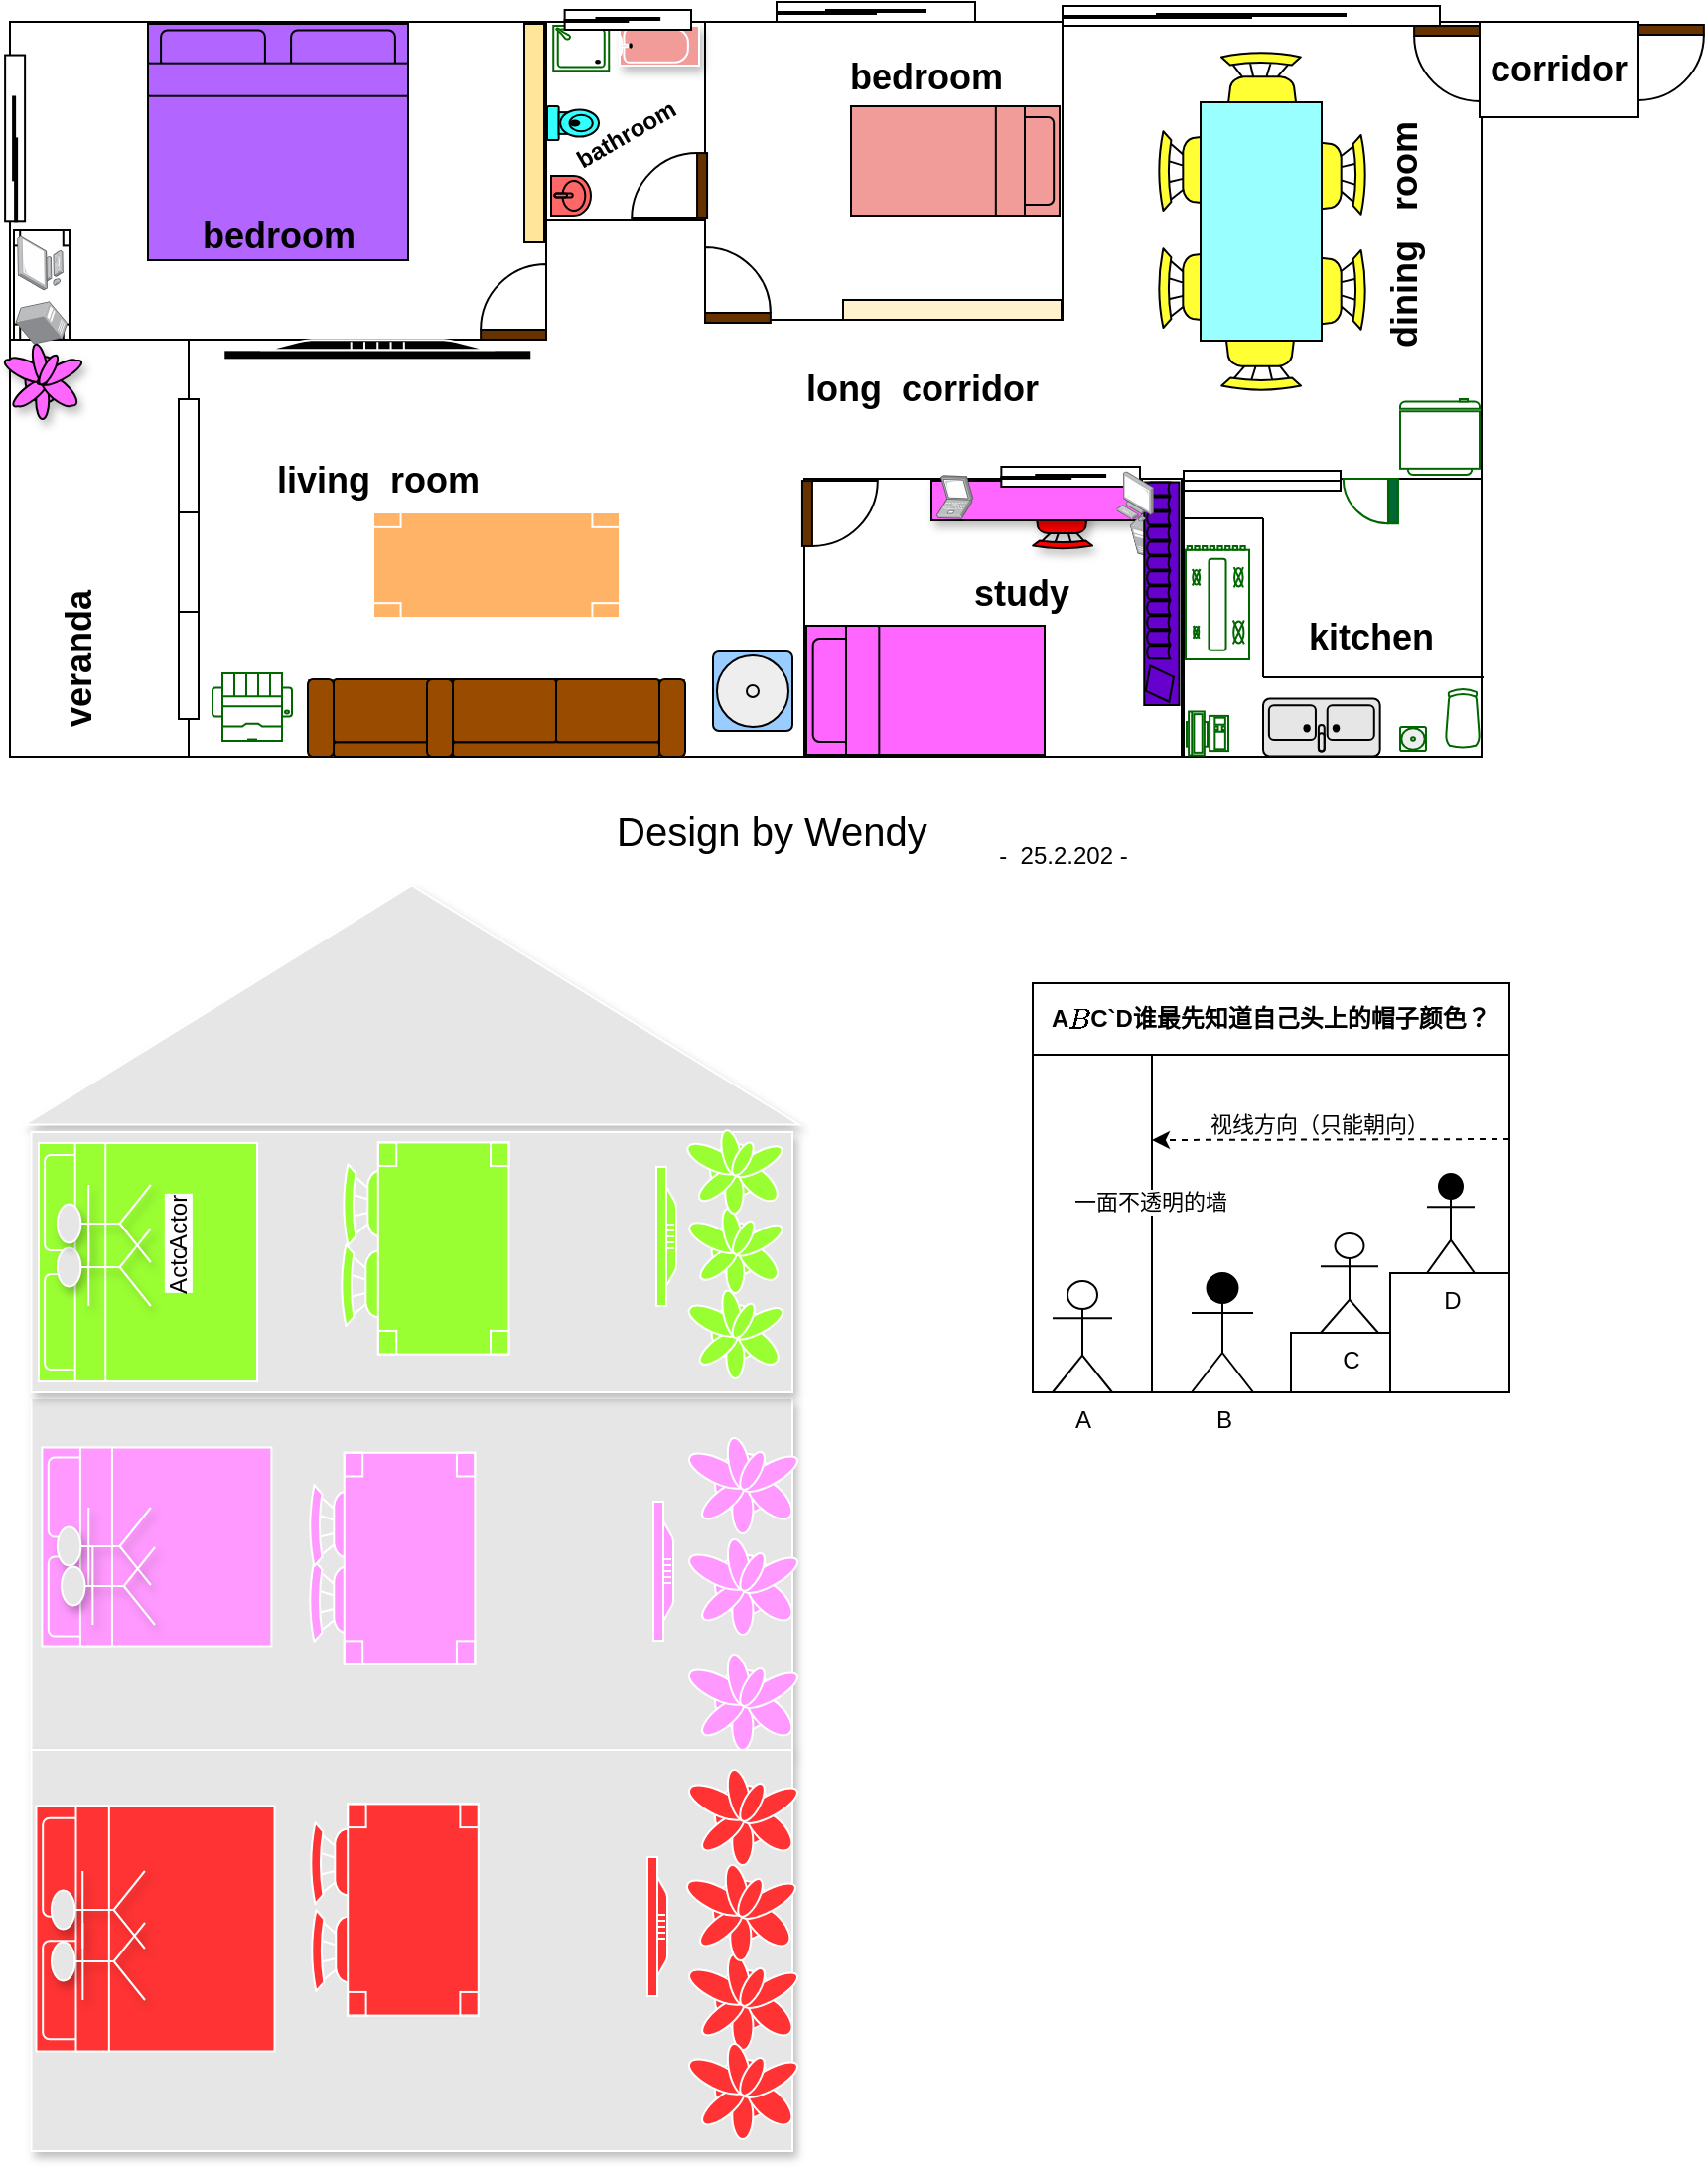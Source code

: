 <mxfile version="16.6.4" type="github">
  <diagram id="24tdBSW1BoV3ZYzvm1cO" name="Page-1">
    <mxGraphModel dx="1422" dy="772" grid="1" gridSize="10" guides="1" tooltips="1" connect="1" arrows="1" fold="1" page="1" pageScale="1" pageWidth="827" pageHeight="1169" math="0" shadow="0">
      <root>
        <mxCell id="0" />
        <mxCell id="1" parent="0" />
        <mxCell id="zgoeCQH34Uc6cHmjap-R-1" value="" style="rounded=0;whiteSpace=wrap;html=1;" vertex="1" parent="1">
          <mxGeometry x="41" y="60" width="740" height="370" as="geometry" />
        </mxCell>
        <mxCell id="zgoeCQH34Uc6cHmjap-R-2" value="" style="rounded=0;whiteSpace=wrap;html=1;" vertex="1" parent="1">
          <mxGeometry x="40" y="60" width="90" height="370" as="geometry" />
        </mxCell>
        <mxCell id="zgoeCQH34Uc6cHmjap-R-3" value="" style="rounded=0;whiteSpace=wrap;html=1;" vertex="1" parent="1">
          <mxGeometry x="125" y="250" width="10" height="161" as="geometry" />
        </mxCell>
        <mxCell id="zgoeCQH34Uc6cHmjap-R-4" value="" style="rounded=0;whiteSpace=wrap;html=1;" vertex="1" parent="1">
          <mxGeometry x="125" y="307" width="10" height="50" as="geometry" />
        </mxCell>
        <mxCell id="zgoeCQH34Uc6cHmjap-R-5" value="" style="rounded=0;whiteSpace=wrap;html=1;" vertex="1" parent="1">
          <mxGeometry x="40" y="60" width="270" height="160" as="geometry" />
        </mxCell>
        <mxCell id="zgoeCQH34Uc6cHmjap-R-6" value="" style="rounded=0;whiteSpace=wrap;html=1;" vertex="1" parent="1">
          <mxGeometry x="390" y="60" width="180" height="150" as="geometry" />
        </mxCell>
        <mxCell id="zgoeCQH34Uc6cHmjap-R-7" value="" style="rounded=0;whiteSpace=wrap;html=1;" vertex="1" parent="1">
          <mxGeometry x="310" y="60" width="80" height="100" as="geometry" />
        </mxCell>
        <mxCell id="zgoeCQH34Uc6cHmjap-R-8" value="&lt;font style=&quot;font-size: 18px&quot;&gt;&lt;b&gt;corridor&lt;/b&gt;&lt;/font&gt;" style="rounded=0;whiteSpace=wrap;html=1;" vertex="1" parent="1">
          <mxGeometry x="780" y="60" width="80" height="48" as="geometry" />
        </mxCell>
        <mxCell id="zgoeCQH34Uc6cHmjap-R-9" value="" style="rounded=0;whiteSpace=wrap;html=1;" vertex="1" parent="1">
          <mxGeometry x="631" y="290" width="150" height="140" as="geometry" />
        </mxCell>
        <mxCell id="zgoeCQH34Uc6cHmjap-R-10" value="" style="rounded=0;whiteSpace=wrap;html=1;" vertex="1" parent="1">
          <mxGeometry x="440" y="290" width="190" height="140" as="geometry" />
        </mxCell>
        <mxCell id="zgoeCQH34Uc6cHmjap-R-11" value="" style="verticalLabelPosition=bottom;html=1;verticalAlign=top;align=center;shape=mxgraph.floorplan.chair;shadow=0;fillColor=#FFFF33;" vertex="1" parent="1">
          <mxGeometry x="650" y="75" width="40" height="52" as="geometry" />
        </mxCell>
        <mxCell id="zgoeCQH34Uc6cHmjap-R-12" value="" style="verticalLabelPosition=bottom;html=1;verticalAlign=top;align=center;shape=mxgraph.floorplan.chair;shadow=0;direction=west;rotation=90;fillColor=#FFFF33;" vertex="1" parent="1">
          <mxGeometry x="624" y="168" width="40" height="52" as="geometry" />
        </mxCell>
        <mxCell id="zgoeCQH34Uc6cHmjap-R-13" value="" style="verticalLabelPosition=bottom;html=1;verticalAlign=top;align=center;shape=mxgraph.floorplan.chair;shadow=0;direction=north;fillColor=#FFFF33;" vertex="1" parent="1">
          <mxGeometry x="618" y="115" width="52" height="40" as="geometry" />
        </mxCell>
        <mxCell id="zgoeCQH34Uc6cHmjap-R-14" value="" style="verticalLabelPosition=bottom;html=1;verticalAlign=top;align=center;shape=mxgraph.floorplan.chair;shadow=0;direction=south;fillColor=#FFFF33;" vertex="1" parent="1">
          <mxGeometry x="671" y="175" width="52" height="40" as="geometry" />
        </mxCell>
        <mxCell id="zgoeCQH34Uc6cHmjap-R-15" value="" style="verticalLabelPosition=bottom;html=1;verticalAlign=top;align=center;shape=mxgraph.floorplan.chair;shadow=0;rotation=90;fillColor=#FFFF33;" vertex="1" parent="1">
          <mxGeometry x="677" y="111" width="40" height="52" as="geometry" />
        </mxCell>
        <mxCell id="zgoeCQH34Uc6cHmjap-R-16" value="" style="verticalLabelPosition=bottom;html=1;verticalAlign=top;align=center;shape=mxgraph.floorplan.chair;shadow=0;direction=west;fillColor=#FFFF33;" vertex="1" parent="1">
          <mxGeometry x="650" y="194" width="40" height="52" as="geometry" />
        </mxCell>
        <mxCell id="zgoeCQH34Uc6cHmjap-R-17" value="" style="shape=rect;shadow=0;rotation=90;fillColor=#99FFFF;" vertex="1" parent="1">
          <mxGeometry x="610" y="130" width="120" height="61" as="geometry" />
        </mxCell>
        <mxCell id="zgoeCQH34Uc6cHmjap-R-18" value="" style="verticalLabelPosition=bottom;html=1;verticalAlign=top;align=center;shape=mxgraph.floorplan.doorLeft;aspect=fixed;rotation=-180;fillColor=#663300;" vertex="1" parent="1">
          <mxGeometry x="277.06" y="185" width="32.94" height="35" as="geometry" />
        </mxCell>
        <mxCell id="zgoeCQH34Uc6cHmjap-R-19" value="" style="verticalLabelPosition=bottom;html=1;verticalAlign=top;align=center;shape=mxgraph.floorplan.doorLeft;aspect=fixed;rotation=-180;flipH=1;fillColor=#663300;" vertex="1" parent="1">
          <mxGeometry x="390" y="176.5" width="32.94" height="35" as="geometry" />
        </mxCell>
        <mxCell id="zgoeCQH34Uc6cHmjap-R-20" value="" style="verticalLabelPosition=bottom;html=1;verticalAlign=top;align=center;shape=mxgraph.floorplan.doorLeft;aspect=fixed;rotation=-90;flipH=0;flipV=1;fillColor=#663300;" vertex="1" parent="1">
          <mxGeometry x="357.06" y="125" width="32.94" height="35" as="geometry" />
        </mxCell>
        <mxCell id="zgoeCQH34Uc6cHmjap-R-21" value="" style="verticalLabelPosition=bottom;html=1;verticalAlign=top;align=center;shape=mxgraph.floorplan.sink_1;rotation=-90;fillColor=#FF6666;" vertex="1" parent="1">
          <mxGeometry x="312.5" y="137.5" width="20" height="20" as="geometry" />
        </mxCell>
        <mxCell id="zgoeCQH34Uc6cHmjap-R-22" value="" style="verticalLabelPosition=bottom;html=1;verticalAlign=top;align=center;shape=mxgraph.floorplan.toilet;rotation=-90;fillColor=#33FFFF;" vertex="1" parent="1">
          <mxGeometry x="315" y="98" width="17" height="26" as="geometry" />
        </mxCell>
        <mxCell id="zgoeCQH34Uc6cHmjap-R-23" value="" style="verticalLabelPosition=bottom;html=1;verticalAlign=top;align=center;shape=mxgraph.floorplan.doorLeft;aspect=fixed;rotation=90;flipH=0;flipV=1;fillColor=#663300;" vertex="1" parent="1">
          <mxGeometry x="440" y="290" width="32.94" height="35" as="geometry" />
        </mxCell>
        <mxCell id="zgoeCQH34Uc6cHmjap-R-24" value="" style="verticalLabelPosition=bottom;html=1;verticalAlign=top;align=center;shape=mxgraph.floorplan.bed_single;rotation=-90;fillColor=#FF66FF;" vertex="1" parent="1">
          <mxGeometry x="468.5" y="336.5" width="65" height="120" as="geometry" />
        </mxCell>
        <mxCell id="zgoeCQH34Uc6cHmjap-R-25" value="" style="verticalLabelPosition=bottom;html=1;verticalAlign=top;align=center;shape=mxgraph.floorplan.doorLeft;aspect=fixed;rotation=0;flipH=1;fillColor=#663300;" vertex="1" parent="1">
          <mxGeometry x="747.06" y="62" width="32.94" height="35" as="geometry" />
        </mxCell>
        <mxCell id="zgoeCQH34Uc6cHmjap-R-26" value="" style="verticalLabelPosition=bottom;html=1;verticalAlign=top;align=center;shape=mxgraph.floorplan.doorLeft;aspect=fixed;rotation=0;flipH=0;flipV=0;fillColor=#663300;" vertex="1" parent="1">
          <mxGeometry x="860" y="61.5" width="32.94" height="35" as="geometry" />
        </mxCell>
        <mxCell id="zgoeCQH34Uc6cHmjap-R-27" value="" style="group;fillColor=#994C00;" vertex="1" connectable="0" parent="1">
          <mxGeometry x="190" y="391" width="190" height="39" as="geometry" />
        </mxCell>
        <mxCell id="zgoeCQH34Uc6cHmjap-R-28" value="" style="verticalLabelPosition=bottom;html=1;verticalAlign=top;align=center;shape=mxgraph.floorplan.couch;rotation=-180;fillColor=#994C00;" vertex="1" parent="zgoeCQH34Uc6cHmjap-R-27">
          <mxGeometry width="130" height="39" as="geometry" />
        </mxCell>
        <mxCell id="zgoeCQH34Uc6cHmjap-R-29" value="" style="verticalLabelPosition=bottom;html=1;verticalAlign=top;align=center;shape=mxgraph.floorplan.couch;rotation=-180;fillColor=#994C00;" vertex="1" parent="zgoeCQH34Uc6cHmjap-R-27">
          <mxGeometry x="60" width="130" height="39" as="geometry" />
        </mxCell>
        <mxCell id="zgoeCQH34Uc6cHmjap-R-30" value="" style="verticalLabelPosition=bottom;html=1;verticalAlign=top;align=center;shape=mxgraph.floorplan.bed_double;fillColor=#B266FF;" vertex="1" parent="1">
          <mxGeometry x="109.5" y="61" width="131" height="119" as="geometry" />
        </mxCell>
        <mxCell id="zgoeCQH34Uc6cHmjap-R-31" value="" style="verticalLabelPosition=bottom;html=1;verticalAlign=top;align=center;shape=mxgraph.floorplan.wall;fillColor=#FFE599;direction=south;" vertex="1" parent="1">
          <mxGeometry x="275" y="61" width="58" height="110" as="geometry" />
        </mxCell>
        <mxCell id="zgoeCQH34Uc6cHmjap-R-32" value="" style="verticalLabelPosition=bottom;html=1;verticalAlign=top;align=center;shape=mxgraph.floorplan.water_cooler;fillColor=#99CCFF;" vertex="1" parent="1">
          <mxGeometry x="394" y="377" width="40" height="40" as="geometry" />
        </mxCell>
        <mxCell id="zgoeCQH34Uc6cHmjap-R-33" value="" style="verticalLabelPosition=bottom;html=1;verticalAlign=top;align=center;shape=mxgraph.floorplan.sink_double;rotation=-180;fillColor=#E6E6E6;" vertex="1" parent="1">
          <mxGeometry x="671" y="400.75" width="58.83" height="29" as="geometry" />
        </mxCell>
        <mxCell id="zgoeCQH34Uc6cHmjap-R-34" value="" style="verticalLabelPosition=bottom;html=1;verticalAlign=top;align=center;shape=mxgraph.floorplan.chair;shadow=1;direction=west;rotation=0;fillColor=#FF0000;" vertex="1" parent="1">
          <mxGeometry x="555" y="292.5" width="30" height="33" as="geometry" />
        </mxCell>
        <mxCell id="zgoeCQH34Uc6cHmjap-R-35" value="" style="rounded=0;whiteSpace=wrap;html=1;shadow=1;fillColor=#FF66FF;" vertex="1" parent="1">
          <mxGeometry x="504" y="291" width="106" height="20" as="geometry" />
        </mxCell>
        <mxCell id="zgoeCQH34Uc6cHmjap-R-36" value="" style="verticalLabelPosition=bottom;html=1;verticalAlign=top;align=center;shape=mxgraph.floorplan.bed_single;rotation=90;fillColor=#F19C99;" vertex="1" parent="1">
          <mxGeometry x="488.5" y="77.5" width="55" height="105" as="geometry" />
        </mxCell>
        <mxCell id="zgoeCQH34Uc6cHmjap-R-37" value="&lt;font style=&quot;font-size: 18px&quot;&gt;bedroom&lt;/font&gt;" style="text;html=1;align=center;verticalAlign=middle;resizable=0;points=[];autosize=1;fontStyle=1" vertex="1" parent="1">
          <mxGeometry x="125" y="157.5" width="100" height="20" as="geometry" />
        </mxCell>
        <mxCell id="zgoeCQH34Uc6cHmjap-R-38" value="&lt;font style=&quot;font-size: 12px&quot;&gt;bathroom&lt;/font&gt;" style="text;html=1;align=center;verticalAlign=middle;resizable=0;points=[];autosize=1;fontStyle=1;rotation=-30;" vertex="1" parent="1">
          <mxGeometry x="315" y="107" width="70" height="20" as="geometry" />
        </mxCell>
        <mxCell id="zgoeCQH34Uc6cHmjap-R-39" value="&lt;font style=&quot;font-size: 18px&quot;&gt;dining&amp;nbsp; &amp;nbsp;room&lt;/font&gt;" style="text;html=1;align=center;verticalAlign=middle;resizable=0;points=[];autosize=1;fontStyle=1;rotation=-90;" vertex="1" parent="1">
          <mxGeometry x="677.0" y="157.5" width="130" height="20" as="geometry" />
        </mxCell>
        <mxCell id="zgoeCQH34Uc6cHmjap-R-40" value="&lt;font style=&quot;font-size: 18px&quot;&gt;living&amp;nbsp; room&lt;/font&gt;" style="text;html=1;align=center;verticalAlign=middle;resizable=0;points=[];autosize=1;fontStyle=1" vertex="1" parent="1">
          <mxGeometry x="165.44" y="281" width="120" height="20" as="geometry" />
        </mxCell>
        <mxCell id="zgoeCQH34Uc6cHmjap-R-41" value="&lt;font style=&quot;font-size: 18px&quot;&gt;study&lt;/font&gt;" style="text;html=1;align=center;verticalAlign=middle;resizable=0;points=[];autosize=1;fontStyle=1" vertex="1" parent="1">
          <mxGeometry x="519" y="337.5" width="60" height="20" as="geometry" />
        </mxCell>
        <mxCell id="zgoeCQH34Uc6cHmjap-R-42" value="&lt;font style=&quot;font-size: 18px&quot;&gt;kitchen&lt;/font&gt;" style="text;html=1;align=center;verticalAlign=middle;resizable=0;points=[];autosize=1;fontStyle=1" vertex="1" parent="1">
          <mxGeometry x="685.0" y="360" width="80" height="20" as="geometry" />
        </mxCell>
        <mxCell id="zgoeCQH34Uc6cHmjap-R-43" value="&lt;font style=&quot;font-size: 18px&quot;&gt;bedroom&lt;/font&gt;" style="text;html=1;align=center;verticalAlign=middle;resizable=0;points=[];autosize=1;fontStyle=1" vertex="1" parent="1">
          <mxGeometry x="451" y="78" width="100" height="20" as="geometry" />
        </mxCell>
        <mxCell id="zgoeCQH34Uc6cHmjap-R-44" value="&lt;font style=&quot;font-size: 18px&quot;&gt;veranda&lt;/font&gt;" style="text;html=1;align=center;verticalAlign=middle;resizable=0;points=[];autosize=1;fontStyle=1;flipV=1;flipH=1;rotation=-90;" vertex="1" parent="1">
          <mxGeometry x="30" y="371" width="90" height="20" as="geometry" />
        </mxCell>
        <mxCell id="zgoeCQH34Uc6cHmjap-R-45" value="&lt;b&gt;&lt;font style=&quot;font-size: 18px&quot;&gt;long&amp;nbsp; corridor&lt;/font&gt;&lt;/b&gt;" style="text;html=1;align=center;verticalAlign=middle;resizable=0;points=[];autosize=1;" vertex="1" parent="1">
          <mxGeometry x="434" y="235" width="130" height="20" as="geometry" />
        </mxCell>
        <mxCell id="zgoeCQH34Uc6cHmjap-R-46" value="" style="verticalLabelPosition=bottom;html=1;verticalAlign=top;align=center;shape=mxgraph.floorplan.plant;shadow=1;fillColor=#FF66FF;" vertex="1" parent="1">
          <mxGeometry x="41" y="220" width="29" height="40" as="geometry" />
        </mxCell>
        <mxCell id="zgoeCQH34Uc6cHmjap-R-47" value="" style="verticalLabelPosition=bottom;html=1;verticalAlign=top;align=center;shape=mxgraph.floorplan.bathtub;shadow=1;strokeColor=#FFFFFF;fillColor=#F19C99;" vertex="1" parent="1">
          <mxGeometry x="347" y="62" width="40" height="20" as="geometry" />
        </mxCell>
        <mxCell id="zgoeCQH34Uc6cHmjap-R-48" value="" style="verticalLabelPosition=bottom;html=1;verticalAlign=top;align=center;shape=mxgraph.floorplan.wall;fillColor=#FFF2CC;direction=south;rotation=90;" vertex="1" parent="1">
          <mxGeometry x="485.5" y="150" width="58" height="110" as="geometry" />
        </mxCell>
        <mxCell id="zgoeCQH34Uc6cHmjap-R-49" value="" style="triangle;whiteSpace=wrap;html=1;shadow=1;strokeColor=#FFFFFF;fillColor=#E6E6E6;rotation=-90;" vertex="1" parent="1">
          <mxGeometry x="182.13" y="360" width="120.5" height="390" as="geometry" />
        </mxCell>
        <mxCell id="zgoeCQH34Uc6cHmjap-R-50" value="" style="rounded=0;whiteSpace=wrap;html=1;shadow=1;strokeColor=#FFFFFF;fillColor=#E6E6E6;" vertex="1" parent="1">
          <mxGeometry x="50.75" y="753" width="383.25" height="177" as="geometry" />
        </mxCell>
        <mxCell id="zgoeCQH34Uc6cHmjap-R-51" value="" style="rounded=0;whiteSpace=wrap;html=1;shadow=1;strokeColor=#FFFFFF;fillColor=#E6E6E6;" vertex="1" parent="1">
          <mxGeometry x="50.75" y="930" width="383.25" height="202" as="geometry" />
        </mxCell>
        <mxCell id="zgoeCQH34Uc6cHmjap-R-52" value="" style="rounded=0;whiteSpace=wrap;html=1;shadow=1;strokeColor=#FFFFFF;fillColor=#E6E6E6;" vertex="1" parent="1">
          <mxGeometry x="50.75" y="619" width="383.25" height="131" as="geometry" />
        </mxCell>
        <mxCell id="zgoeCQH34Uc6cHmjap-R-53" value="" style="verticalLabelPosition=bottom;html=1;verticalAlign=top;align=center;shape=mxgraph.floorplan.bed_double;shadow=0;strokeColor=#FFFFFF;fillColor=#99FF33;rotation=-90;" vertex="1" parent="1">
          <mxGeometry x="49.5" y="629.5" width="120" height="110" as="geometry" />
        </mxCell>
        <mxCell id="zgoeCQH34Uc6cHmjap-R-54" value="Actor" style="shape=umlActor;verticalLabelPosition=bottom;labelBackgroundColor=#ffffff;verticalAlign=top;html=1;outlineConnect=0;shadow=1;strokeColor=#FFFFFF;fillColor=#E6E6E6;rotation=-90;" vertex="1" parent="1">
          <mxGeometry x="67.94" y="663.5" width="39" height="47" as="geometry" />
        </mxCell>
        <mxCell id="zgoeCQH34Uc6cHmjap-R-55" value="Actor" style="shape=umlActor;verticalLabelPosition=bottom;labelBackgroundColor=#ffffff;verticalAlign=top;html=1;outlineConnect=0;shadow=1;strokeColor=#FFFFFF;fillColor=#E6E6E6;rotation=-90;" vertex="1" parent="1">
          <mxGeometry x="67.94" y="641.5" width="39" height="47" as="geometry" />
        </mxCell>
        <mxCell id="zgoeCQH34Uc6cHmjap-R-56" value="" style="verticalLabelPosition=bottom;html=1;verticalAlign=top;align=center;shape=mxgraph.floorplan.flat_tv;shadow=0;strokeColor=#FFFFFF;fillColor=#99FF33;rotation=90;" vertex="1" parent="1">
          <mxGeometry x="335.5" y="666.5" width="70" height="10" as="geometry" />
        </mxCell>
        <mxCell id="zgoeCQH34Uc6cHmjap-R-57" value="" style="verticalLabelPosition=bottom;html=1;verticalAlign=top;align=center;shape=mxgraph.floorplan.plant;shadow=0;strokeColor=#FFFFFF;fillColor=#FF99FF;" vertex="1" parent="1">
          <mxGeometry x="384" y="770" width="47" height="51" as="geometry" />
        </mxCell>
        <mxCell id="zgoeCQH34Uc6cHmjap-R-58" value="" style="verticalLabelPosition=bottom;html=1;verticalAlign=top;align=center;shape=mxgraph.floorplan.plant;shadow=0;strokeColor=#FFFFFF;fillColor=#FF99FF;" vertex="1" parent="1">
          <mxGeometry x="384.06" y="821" width="47" height="51" as="geometry" />
        </mxCell>
        <mxCell id="zgoeCQH34Uc6cHmjap-R-59" value="" style="verticalLabelPosition=bottom;html=1;verticalAlign=top;align=center;shape=mxgraph.floorplan.plant;shadow=0;strokeColor=#FFFFFF;fillColor=#FF99FF;" vertex="1" parent="1">
          <mxGeometry x="384" y="879" width="47" height="51" as="geometry" />
        </mxCell>
        <mxCell id="zgoeCQH34Uc6cHmjap-R-60" value="" style="verticalLabelPosition=bottom;html=1;verticalAlign=top;align=center;shape=mxgraph.floorplan.bed_double;shadow=0;strokeColor=#FFFFFF;fillColor=#FF99FF;rotation=-90;" vertex="1" parent="1">
          <mxGeometry x="63.94" y="770" width="100" height="115.5" as="geometry" />
        </mxCell>
        <mxCell id="zgoeCQH34Uc6cHmjap-R-61" value="" style="verticalLabelPosition=bottom;html=1;verticalAlign=top;align=center;shape=mxgraph.floorplan.flat_tv;shadow=0;strokeColor=#FFFFFF;fillColor=#FF99FF;rotation=90;" vertex="1" parent="1">
          <mxGeometry x="334" y="835" width="70" height="10" as="geometry" />
        </mxCell>
        <mxCell id="zgoeCQH34Uc6cHmjap-R-62" value="&lt;span style=&quot;color: rgba(0 , 0 , 0 , 0) ; font-family: monospace ; font-size: 0px ; background-color: rgb(248 , 249 , 250)&quot;&gt;%3CmxGraphModel%3E%3Croot%3E%3CmxCell%20id%3D%220%22%2F%3E%3CmxCell%20id%3D%221%22%20parent%3D%220%22%2F%3E%3CmxCell%20id%3D%222%22%20value%3D%22Actor%22%20style%3D%22shape%3DumlActor%3BverticalLabelPosition%3Dbottom%3BlabelBackgroundColor%3D%23ffffff%3BverticalAlign%3Dtop%3Bhtml%3D1%3BoutlineConnect%3D0%3Bshadow%3D1%3BstrokeColor%3D%23FFFFFF%3BfillColor%3D%23E6E6E6%3Brotation%3D-90%3B%22%20vertex%3D%221%22%20parent%3D%221%22%3E%3CmxGeometry%20x%3D%22393.94%22%20y%3D%22619.5%22%20width%3D%2239%22%20height%3D%2247%22%20as%3D%22geometry%22%2F%3E%3C%2FmxCell%3E%3C%2Froot%3E%3C%2FmxGraphModel%3E&lt;/span&gt;&lt;span style=&quot;color: rgba(0 , 0 , 0 , 0) ; font-family: monospace ; font-size: 0px ; background-color: rgb(248 , 249 , 250)&quot;&gt;%3CmxGraphModel%3E%3Croot%3E%3CmxCell%20id%3D%220%22%2F%3E%3CmxCell%20id%3D%221%22%20parent%3D%220%22%2F%3E%3CmxCell%20id%3D%222%22%20value%3D%22Actor%22%20style%3D%22shape%3DumlActor%3BverticalLabelPosition%3Dbottom%3BlabelBackgroundColor%3D%23ffffff%3BverticalAlign%3Dtop%3Bhtml%3D1%3BoutlineConnect%3D0%3Bshadow%3D1%3BstrokeColor%3D%23FFFFFF%3BfillColor%3D%23E6E6E6%3Brotation%3D-90%3B%22%20vertex%3D%221%22%20parent%3D%221%22%3E%3CmxGeometry%20x%3D%22393.94%22%20y%3D%22619.5%22%20width%3D%2239%22%20height%3D%2247%22%20as%3D%22geometry%22%2F%3E%3C%2FmxCell%3E%3C%2Froot%3E%3C%2FmxGraphModel%3E&lt;/span&gt;&lt;span style=&quot;color: rgba(0 , 0 , 0 , 0) ; font-family: monospace ; font-size: 0px ; background-color: rgb(248 , 249 , 250)&quot;&gt;%3CmxGraphModel%3E%3Croot%3E%3CmxCell%20id%3D%220%22%2F%3E%3CmxCell%20id%3D%221%22%20parent%3D%220%22%2F%3E%3CmxCell%20id%3D%222%22%20value%3D%22Actor%22%20style%3D%22shape%3DumlActor%3BverticalLabelPosition%3Dbottom%3BlabelBackgroundColor%3D%23ffffff%3BverticalAlign%3Dtop%3Bhtml%3D1%3BoutlineConnect%3D0%3Bshadow%3D1%3BstrokeColor%3D%23FFFFFF%3BfillColor%3D%23E6E6E6%3Brotation%3D-90%3B%22%20vertex%3D%221%22%20parent%3D%221%22%3E%3CmxGeometry%20x%3D%22393.94%22%20y%3D%22619.5%22%20width%3D%2239%22%20height%3D%2247%22%20as%3D%22geometry%22%2F%3E%3C%2FmxCell%3E%3C%2Froot%3E%3C%2FmxGraphModel%3E&lt;/span&gt;" style="shape=umlActor;verticalLabelPosition=bottom;labelBackgroundColor=#ffffff;verticalAlign=top;html=1;outlineConnect=0;shadow=1;strokeColor=#FFFFFF;fillColor=#E6E6E6;rotation=-90;" vertex="1" parent="1">
          <mxGeometry x="67.94" y="804" width="39" height="47" as="geometry" />
        </mxCell>
        <mxCell id="zgoeCQH34Uc6cHmjap-R-63" value="" style="shape=umlActor;verticalLabelPosition=bottom;labelBackgroundColor=#ffffff;verticalAlign=top;html=1;outlineConnect=0;shadow=1;strokeColor=#FFFFFF;fillColor=#E6E6E6;rotation=-90;" vertex="1" parent="1">
          <mxGeometry x="70" y="824" width="39" height="47" as="geometry" />
        </mxCell>
        <mxCell id="zgoeCQH34Uc6cHmjap-R-64" value="" style="verticalLabelPosition=bottom;html=1;verticalAlign=top;align=center;shape=mxgraph.floorplan.bed_double;shadow=0;strokeColor=#FFFFFF;fillColor=#FF3333;rotation=-90;" vertex="1" parent="1">
          <mxGeometry x="51.5" y="960" width="123.5" height="120" as="geometry" />
        </mxCell>
        <mxCell id="zgoeCQH34Uc6cHmjap-R-65" value="" style="shape=umlActor;verticalLabelPosition=bottom;labelBackgroundColor=#ffffff;verticalAlign=top;html=1;outlineConnect=0;shadow=1;strokeColor=#FFFFFF;fillColor=#E6E6E6;rotation=-90;" vertex="1" parent="1">
          <mxGeometry x="65" y="1013" width="39" height="47" as="geometry" />
        </mxCell>
        <mxCell id="zgoeCQH34Uc6cHmjap-R-66" value="" style="shape=umlActor;verticalLabelPosition=bottom;labelBackgroundColor=#ffffff;verticalAlign=top;html=1;outlineConnect=0;shadow=1;strokeColor=#FFFFFF;fillColor=#E6E6E6;rotation=-90;" vertex="1" parent="1">
          <mxGeometry x="64.94" y="987" width="39" height="47" as="geometry" />
        </mxCell>
        <mxCell id="zgoeCQH34Uc6cHmjap-R-67" value="" style="verticalLabelPosition=bottom;html=1;verticalAlign=top;align=center;shape=mxgraph.floorplan.flat_tv;shadow=0;strokeColor=#FFFFFF;fillColor=#FF3333;rotation=90;" vertex="1" parent="1">
          <mxGeometry x="331" y="1014" width="70" height="10" as="geometry" />
        </mxCell>
        <mxCell id="zgoeCQH34Uc6cHmjap-R-68" value="" style="verticalLabelPosition=bottom;html=1;verticalAlign=top;align=center;shape=mxgraph.floorplan.plant;shadow=0;strokeColor=#FFFFFF;fillColor=#FF3333;" vertex="1" parent="1">
          <mxGeometry x="384.06" y="1030" width="47" height="51" as="geometry" />
        </mxCell>
        <mxCell id="zgoeCQH34Uc6cHmjap-R-69" value="" style="verticalLabelPosition=bottom;html=1;verticalAlign=top;align=center;shape=mxgraph.floorplan.plant;shadow=0;strokeColor=#FFFFFF;fillColor=#FF3333;" vertex="1" parent="1">
          <mxGeometry x="383" y="985" width="47" height="51" as="geometry" />
        </mxCell>
        <mxCell id="zgoeCQH34Uc6cHmjap-R-70" value="" style="verticalLabelPosition=bottom;html=1;verticalAlign=top;align=center;shape=mxgraph.floorplan.plant;shadow=0;strokeColor=#FFFFFF;fillColor=#FF3333;" vertex="1" parent="1">
          <mxGeometry x="384" y="937" width="47" height="51" as="geometry" />
        </mxCell>
        <mxCell id="zgoeCQH34Uc6cHmjap-R-71" value="" style="verticalLabelPosition=bottom;html=1;verticalAlign=top;align=center;shape=mxgraph.floorplan.plant;shadow=0;strokeColor=#FFFFFF;fillColor=#FF3333;" vertex="1" parent="1">
          <mxGeometry x="384" y="1075" width="47" height="51" as="geometry" />
        </mxCell>
        <mxCell id="zgoeCQH34Uc6cHmjap-R-72" value="" style="verticalLabelPosition=bottom;html=1;verticalAlign=top;align=center;shape=mxgraph.floorplan.plant;shadow=0;strokeColor=#FFFFFF;fillColor=#99FF33;" vertex="1" parent="1">
          <mxGeometry x="384" y="655" width="40" height="45" as="geometry" />
        </mxCell>
        <mxCell id="zgoeCQH34Uc6cHmjap-R-73" value="&lt;span style=&quot;color: rgba(0 , 0 , 0 , 0) ; font-family: monospace ; font-size: 0px&quot;&gt;%3CmxGraphModel%3E%3Croot%3E%3CmxCell%20id%3D%220%22%2F%3E%3CmxCell%20id%3D%221%22%20parent%3D%220%22%2F%3E%3CmxCell%20id%3D%222%22%20value%3D%22%22%20style%3D%22verticalLabelPosition%3Dbottom%3Bhtml%3D1%3BverticalAlign%3Dtop%3Balign%3Dcenter%3Bshape%3Dmxgraph.floorplan.plant%3Bshadow%3D0%3BstrokeColor%3D%23FFFFFF%3BfillColor%3D%23FF3333%3B%22%20vertex%3D%221%22%20parent%3D%221%22%3E%3CmxGeometry%20x%3D%22570.5%22%20y%3D%22649%22%20width%3D%2247%22%20height%3D%2251%22%20as%3D%22geometry%22%2F%3E%3C%2FmxCell%3E%3C%2Froot%3E%3C%2FmxGraphModel%3E&lt;/span&gt;" style="verticalLabelPosition=bottom;html=1;verticalAlign=top;align=center;shape=mxgraph.floorplan.plant;shadow=0;strokeColor=#FFFFFF;fillColor=#99FF33;" vertex="1" parent="1">
          <mxGeometry x="383" y="615.5" width="41" height="44.5" as="geometry" />
        </mxCell>
        <mxCell id="zgoeCQH34Uc6cHmjap-R-74" value="&lt;span style=&quot;color: rgba(0 , 0 , 0 , 0) ; font-family: monospace ; font-size: 0px&quot;&gt;V&lt;/span&gt;&lt;span style=&quot;color: rgba(0 , 0 , 0 , 0) ; font-family: monospace ; font-size: 0px&quot;&gt;%3CmxGraphModel%3E%3Croot%3E%3CmxCell%20id%3D%220%22%2F%3E%3CmxCell%20id%3D%221%22%20parent%3D%220%22%2F%3E%3CmxCell%20id%3D%222%22%20value%3D%22%26lt%3Bspan%20style%3D%26quot%3Bcolor%3A%20rgba(0%20%2C%200%20%2C%200%20%2C%200)%20%3B%20font-family%3A%20monospace%20%3B%20font-size%3A%200px%26quot%3B%26gt%3B%253CmxGraphModel%253E%253Croot%253E%253CmxCell%2520id%253D%25220%2522%252F%253E%253CmxCell%2520id%253D%25221%2522%2520parent%253D%25220%2522%252F%253E%253CmxCell%2520id%253D%25222%2522%2520value%253D%2522%2522%2520style%253D%2522verticalLabelPosition%253Dbottom%253Bhtml%253D1%253BverticalAlign%253Dtop%253Balign%253Dcenter%253Bshape%253Dmxgraph.floorplan.plant%253Bshadow%253D0%253BstrokeColor%253D%2523FFFFFF%253BfillColor%253D%2523FF3333%253B%2522%2520vertex%253D%25221%2522%2520parent%253D%25221%2522%253E%253CmxGeometry%2520x%253D%2522570.5%2522%2520y%253D%2522649%2522%2520width%253D%252247%2522%2520height%253D%252251%2522%2520as%253D%2522geometry%2522%252F%253E%253C%252FmxCell%253E%253C%252Froot%253E%253C%252FmxGraphModel%253E%26lt%3B%2Fspan%26gt%3B%22%20style%3D%22verticalLabelPosition%3Dbottom%3Bhtml%3D1%3BverticalAlign%3Dtop%3Balign%3Dcenter%3Bshape%3Dmxgraph.floorplan.plant%3Bshadow%3D0%3BstrokeColor%3D%23FFFFFF%3BfillColor%3D%23FF3333%3B%22%20vertex%3D%221%22%20parent%3D%221%22%3E%3CmxGeometry%20x%3D%22580.5%22%20y%3D%22659%22%20width%3D%2247%22%20height%3D%2251%22%20as%3D%22geometry%22%2F%3E%3C%2FmxCell%3E%3C%2Froot%3E%3C%2FmxGraphModel%3E&lt;/span&gt;" style="verticalLabelPosition=bottom;html=1;verticalAlign=top;align=center;shape=mxgraph.floorplan.plant;shadow=0;strokeColor=#FFFFFF;fillColor=#99FF33;" vertex="1" parent="1">
          <mxGeometry x="384" y="696" width="40" height="47" as="geometry" />
        </mxCell>
        <mxCell id="zgoeCQH34Uc6cHmjap-R-75" value="" style="verticalLabelPosition=bottom;html=1;verticalAlign=top;align=center;shape=mxgraph.floorplan.flat_tv;shadow=0;strokeColor=#FFFFFF;fillColor=#000000;" vertex="1" parent="1">
          <mxGeometry x="147.63" y="220.17" width="155" height="10" as="geometry" />
        </mxCell>
        <mxCell id="zgoeCQH34Uc6cHmjap-R-76" value="" style="verticalLabelPosition=bottom;html=1;verticalAlign=top;align=center;shape=mxgraph.floorplan.chair;shadow=0;strokeColor=#FFFFFF;fillColor=#FF99FF;rotation=-90;" vertex="1" parent="1">
          <mxGeometry x="196" y="829" width="41" height="52" as="geometry" />
        </mxCell>
        <mxCell id="zgoeCQH34Uc6cHmjap-R-77" value="" style="verticalLabelPosition=bottom;html=1;verticalAlign=top;align=center;shape=mxgraph.floorplan.chair;shadow=0;strokeColor=#FFFFFF;fillColor=#FF99FF;rotation=-90;" vertex="1" parent="1">
          <mxGeometry x="196" y="791" width="41" height="52" as="geometry" />
        </mxCell>
        <mxCell id="zgoeCQH34Uc6cHmjap-R-78" value="" style="verticalLabelPosition=bottom;html=1;verticalAlign=top;align=center;shape=mxgraph.floorplan.table;shadow=0;strokeColor=#FFFFFF;fillColor=#FF99FF;rotation=-90;" vertex="1" parent="1">
          <mxGeometry x="187.97" y="800.79" width="106.62" height="65.81" as="geometry" />
        </mxCell>
        <mxCell id="zgoeCQH34Uc6cHmjap-R-79" value="" style="verticalLabelPosition=bottom;html=1;verticalAlign=top;align=center;shape=mxgraph.floorplan.chair;shadow=0;strokeColor=#FFFFFF;fillColor=#FF3333;rotation=-90;" vertex="1" parent="1">
          <mxGeometry x="196.97" y="1005" width="41" height="52" as="geometry" />
        </mxCell>
        <mxCell id="zgoeCQH34Uc6cHmjap-R-80" value="" style="verticalLabelPosition=bottom;html=1;verticalAlign=top;align=center;shape=mxgraph.floorplan.chair;shadow=0;strokeColor=#FFFFFF;fillColor=#FF3333;rotation=-90;" vertex="1" parent="1">
          <mxGeometry x="196.5" y="961" width="41" height="52" as="geometry" />
        </mxCell>
        <mxCell id="zgoeCQH34Uc6cHmjap-R-81" value="" style="verticalLabelPosition=bottom;html=1;verticalAlign=top;align=center;shape=mxgraph.floorplan.chair;shadow=0;strokeColor=#FFFFFF;fillColor=#99FF33;rotation=-90;" vertex="1" parent="1">
          <mxGeometry x="213" y="629.5" width="41" height="52" as="geometry" />
        </mxCell>
        <mxCell id="zgoeCQH34Uc6cHmjap-R-82" value="" style="verticalLabelPosition=bottom;html=1;verticalAlign=top;align=center;shape=mxgraph.floorplan.chair;shadow=0;strokeColor=#FFFFFF;fillColor=#99FF33;rotation=-90;" vertex="1" parent="1">
          <mxGeometry x="212" y="670" width="41" height="52" as="geometry" />
        </mxCell>
        <mxCell id="zgoeCQH34Uc6cHmjap-R-83" value="" style="verticalLabelPosition=bottom;html=1;verticalAlign=top;align=center;shape=mxgraph.floorplan.table;shadow=0;strokeColor=#FFFFFF;fillColor=#99FF33;rotation=-90;" vertex="1" parent="1">
          <mxGeometry x="205" y="644.6" width="106.62" height="65.81" as="geometry" />
        </mxCell>
        <mxCell id="zgoeCQH34Uc6cHmjap-R-84" value="" style="verticalLabelPosition=bottom;html=1;verticalAlign=top;align=center;shape=mxgraph.floorplan.table;shadow=0;strokeColor=#FFFFFF;fillColor=#FF3333;rotation=-90;" vertex="1" parent="1">
          <mxGeometry x="189.69" y="977.6" width="106.62" height="65.81" as="geometry" />
        </mxCell>
        <mxCell id="zgoeCQH34Uc6cHmjap-R-85" value="Design by Wendy&amp;nbsp;" style="text;html=1;align=center;verticalAlign=middle;resizable=0;points=[];autosize=1;fontSize=20;" vertex="1" parent="1">
          <mxGeometry x="371.19" y="456.5" width="110" height="20" as="geometry" />
        </mxCell>
        <mxCell id="zgoeCQH34Uc6cHmjap-R-86" value="-&amp;nbsp; 25.2.202 -" style="text;html=1;align=center;verticalAlign=middle;resizable=0;points=[];autosize=1;" vertex="1" parent="1">
          <mxGeometry x="525" y="470" width="90" height="20" as="geometry" />
        </mxCell>
        <mxCell id="zgoeCQH34Uc6cHmjap-R-87" value="" style="verticalLabelPosition=bottom;html=1;verticalAlign=top;align=center;shape=mxgraph.floorplan.table;shadow=0;strokeColor=#FFFFFF;fillColor=#FFB366;" vertex="1" parent="1">
          <mxGeometry x="223" y="307" width="124" height="53" as="geometry" />
        </mxCell>
        <mxCell id="zgoeCQH34Uc6cHmjap-R-88" value="" style="points=[];aspect=fixed;html=1;align=center;shadow=0;dashed=0;image;image=img/lib/allied_telesis/computer_and_terminals/Laptop.svg;rotation=-30;" vertex="1" parent="1">
          <mxGeometry x="502.83" y="287.32" width="23.41" height="23.75" as="geometry" />
        </mxCell>
        <mxCell id="zgoeCQH34Uc6cHmjap-R-89" value="" style="rounded=0;whiteSpace=wrap;html=1;fillColor=#FFFFFF;" vertex="1" parent="1">
          <mxGeometry x="555" y="580" width="240" height="170" as="geometry" />
        </mxCell>
        <mxCell id="zgoeCQH34Uc6cHmjap-R-90" value="" style="endArrow=none;html=1;" edge="1" parent="1">
          <mxGeometry width="50" height="50" relative="1" as="geometry">
            <mxPoint x="615" y="750" as="sourcePoint" />
            <mxPoint x="615" y="580" as="targetPoint" />
            <Array as="points" />
          </mxGeometry>
        </mxCell>
        <mxCell id="zgoeCQH34Uc6cHmjap-R-91" value="一面不透明的墙" style="edgeLabel;html=1;align=center;verticalAlign=middle;resizable=0;points=[];" vertex="1" connectable="0" parent="zgoeCQH34Uc6cHmjap-R-90">
          <mxGeometry x="0.129" y="1" relative="1" as="geometry">
            <mxPoint as="offset" />
          </mxGeometry>
        </mxCell>
        <mxCell id="zgoeCQH34Uc6cHmjap-R-92" value="" style="rounded=0;whiteSpace=wrap;html=1;" vertex="1" parent="1">
          <mxGeometry x="685" y="720" width="50" height="30" as="geometry" />
        </mxCell>
        <mxCell id="zgoeCQH34Uc6cHmjap-R-93" value="" style="rounded=0;whiteSpace=wrap;html=1;" vertex="1" parent="1">
          <mxGeometry x="735" y="690" width="60" height="60" as="geometry" />
        </mxCell>
        <mxCell id="zgoeCQH34Uc6cHmjap-R-94" value="A" style="shape=umlActor;verticalLabelPosition=bottom;verticalAlign=top;html=1;outlineConnect=0;fillColor=#FFFFFF;" vertex="1" parent="1">
          <mxGeometry x="565" y="694" width="30" height="56" as="geometry" />
        </mxCell>
        <mxCell id="zgoeCQH34Uc6cHmjap-R-95" value="B" style="shape=umlActor;verticalLabelPosition=bottom;verticalAlign=top;html=1;outlineConnect=0;fillColor=#000000;" vertex="1" parent="1">
          <mxGeometry x="635" y="690" width="31" height="60" as="geometry" />
        </mxCell>
        <mxCell id="zgoeCQH34Uc6cHmjap-R-96" value="D" style="shape=umlActor;verticalLabelPosition=bottom;verticalAlign=top;html=1;outlineConnect=0;fillColor=#000000;" vertex="1" parent="1">
          <mxGeometry x="753.5" y="640" width="24" height="50" as="geometry" />
        </mxCell>
        <mxCell id="zgoeCQH34Uc6cHmjap-R-97" value="&lt;font style=&quot;vertical-align: inherit&quot;&gt;&lt;font style=&quot;vertical-align: inherit&quot;&gt;&lt;b&gt;A`B`C`D谁最先知道自己头上的帽子颜色？&lt;/b&gt;&lt;/font&gt;&lt;/font&gt;" style="rounded=0;whiteSpace=wrap;html=1;fillColor=#FFFFFF;" vertex="1" parent="1">
          <mxGeometry x="555" y="544" width="240" height="36" as="geometry" />
        </mxCell>
        <mxCell id="zgoeCQH34Uc6cHmjap-R-98" value="C" style="shape=umlActor;verticalLabelPosition=bottom;verticalAlign=top;html=1;outlineConnect=0;" vertex="1" parent="1">
          <mxGeometry x="700" y="670" width="29" height="50" as="geometry" />
        </mxCell>
        <mxCell id="zgoeCQH34Uc6cHmjap-R-99" value="" style="endArrow=classic;html=1;exitX=1;exitY=0.25;exitDx=0;exitDy=0;dashed=1;" edge="1" parent="1" source="zgoeCQH34Uc6cHmjap-R-89">
          <mxGeometry width="50" height="50" relative="1" as="geometry">
            <mxPoint x="615" y="644" as="sourcePoint" />
            <mxPoint x="615" y="623" as="targetPoint" />
          </mxGeometry>
        </mxCell>
        <mxCell id="zgoeCQH34Uc6cHmjap-R-100" value="视线方向（只能朝向）" style="edgeLabel;html=1;align=center;verticalAlign=middle;resizable=0;points=[];" vertex="1" connectable="0" parent="zgoeCQH34Uc6cHmjap-R-99">
          <mxGeometry x="0.144" relative="1" as="geometry">
            <mxPoint x="7" y="-8" as="offset" />
          </mxGeometry>
        </mxCell>
        <mxCell id="zgoeCQH34Uc6cHmjap-R-101" value="" style="verticalLabelPosition=bottom;html=1;verticalAlign=top;align=center;shape=mxgraph.floorplan.table;" vertex="1" parent="1">
          <mxGeometry x="42" y="165" width="28" height="55" as="geometry" />
        </mxCell>
        <mxCell id="zgoeCQH34Uc6cHmjap-R-102" value="" style="points=[];aspect=fixed;html=1;align=center;shadow=0;dashed=0;image;image=img/lib/allied_telesis/computer_and_terminals/Personal_Computer.svg;flipV=0;direction=east;flipH=1;rotation=-60;" vertex="1" parent="1">
          <mxGeometry x="43" y="166" width="22" height="29.82" as="geometry" />
        </mxCell>
        <mxCell id="zgoeCQH34Uc6cHmjap-R-103" value="" style="points=[];aspect=fixed;html=1;align=center;shadow=0;dashed=0;image;image=img/lib/allied_telesis/computer_and_terminals/Server_Desktop.svg;flipH=1;rotation=-40;" vertex="1" parent="1">
          <mxGeometry x="45.94" y="198.82" width="20" height="25.35" as="geometry" />
        </mxCell>
        <mxCell id="zgoeCQH34Uc6cHmjap-R-104" value="" style="points=[];aspect=fixed;html=1;align=center;shadow=0;dashed=0;image;image=img/lib/allied_telesis/computer_and_terminals/Server_Desktop.svg;rotation=-15;" vertex="1" parent="1">
          <mxGeometry x="605" y="303.5" width="20.51" height="26" as="geometry" />
        </mxCell>
        <mxCell id="zgoeCQH34Uc6cHmjap-R-105" value="" style="verticalLabelPosition=bottom;html=1;verticalAlign=top;align=center;shape=mxgraph.floorplan.bookcase;fontFamily=Helvetica;fontSize=12;fontColor=#000000;strokeColor=#000000;fillColor=#6600CC;rotation=90;" vertex="1" parent="1">
          <mxGeometry x="563.82" y="339.07" width="112.25" height="17.62" as="geometry" />
        </mxCell>
        <mxCell id="zgoeCQH34Uc6cHmjap-R-106" value="" style="verticalLabelPosition=bottom;html=1;verticalAlign=top;align=center;shape=mxgraph.floorplan.windowGlider;dx=0.25;rotation=-90;" vertex="1" parent="1">
          <mxGeometry x="0.62" y="113.22" width="83.88" height="10.98" as="geometry" />
        </mxCell>
        <mxCell id="zgoeCQH34Uc6cHmjap-R-107" value="" style="verticalLabelPosition=bottom;html=1;verticalAlign=top;align=center;shape=mxgraph.floorplan.windowGlider;dx=0.25;" vertex="1" parent="1">
          <mxGeometry x="426" y="50" width="100" height="10" as="geometry" />
        </mxCell>
        <mxCell id="zgoeCQH34Uc6cHmjap-R-108" value="" style="verticalLabelPosition=bottom;html=1;verticalAlign=top;align=center;shape=mxgraph.floorplan.windowGlider;dx=0.25;" vertex="1" parent="1">
          <mxGeometry x="539.18" y="287" width="69.82" height="4" as="geometry" />
        </mxCell>
        <mxCell id="zgoeCQH34Uc6cHmjap-R-109" value="" style="verticalLabelPosition=bottom;html=1;verticalAlign=top;align=center;shape=mxgraph.floorplan.windowGlider;dx=0.25;" vertex="1" parent="1">
          <mxGeometry x="570" y="52" width="190" height="10" as="geometry" />
        </mxCell>
        <mxCell id="zgoeCQH34Uc6cHmjap-R-110" value="" style="verticalLabelPosition=bottom;html=1;verticalAlign=top;align=center;shape=mxgraph.floorplan.window;" vertex="1" parent="1">
          <mxGeometry x="631" y="286" width="79" height="10" as="geometry" />
        </mxCell>
        <mxCell id="zgoeCQH34Uc6cHmjap-R-111" value="" style="verticalLabelPosition=bottom;html=1;verticalAlign=top;align=center;shape=mxgraph.floorplan.printer;strokeColor=#006600;fillColor=#FFFFFF;" vertex="1" parent="1">
          <mxGeometry x="142" y="388" width="40" height="34" as="geometry" />
        </mxCell>
        <mxCell id="zgoeCQH34Uc6cHmjap-R-112" value="" style="verticalLabelPosition=bottom;html=1;verticalAlign=top;align=center;shape=mxgraph.floorplan.range_2;strokeColor=#006600;fillColor=#FFFFFF;rotation=-180;" vertex="1" parent="1">
          <mxGeometry x="632" y="324" width="32" height="57" as="geometry" />
        </mxCell>
        <mxCell id="zgoeCQH34Uc6cHmjap-R-113" value="" style="verticalLabelPosition=bottom;html=1;verticalAlign=top;align=center;shape=mxgraph.floorplan.refrigerator;strokeColor=#006600;fillColor=#FFFFFF;flipV=1;" vertex="1" parent="1">
          <mxGeometry x="740" y="250" width="40" height="38" as="geometry" />
        </mxCell>
        <mxCell id="zgoeCQH34Uc6cHmjap-R-114" value="" style="group" vertex="1" connectable="0" parent="1">
          <mxGeometry x="631" y="310" width="151" height="122" as="geometry" />
        </mxCell>
        <mxCell id="zgoeCQH34Uc6cHmjap-R-115" value="" style="endArrow=none;html=1;" edge="1" parent="zgoeCQH34Uc6cHmjap-R-114">
          <mxGeometry width="50" height="50" relative="1" as="geometry">
            <mxPoint y="110" as="sourcePoint" />
            <mxPoint as="targetPoint" />
          </mxGeometry>
        </mxCell>
        <mxCell id="zgoeCQH34Uc6cHmjap-R-116" value="" style="endArrow=none;html=1;" edge="1" parent="zgoeCQH34Uc6cHmjap-R-114">
          <mxGeometry width="50" height="50" relative="1" as="geometry">
            <mxPoint x="40" as="sourcePoint" />
            <mxPoint as="targetPoint" />
          </mxGeometry>
        </mxCell>
        <mxCell id="zgoeCQH34Uc6cHmjap-R-117" value="" style="endArrow=none;html=1;" edge="1" parent="zgoeCQH34Uc6cHmjap-R-114">
          <mxGeometry width="50" height="50" relative="1" as="geometry">
            <mxPoint x="40" y="80" as="sourcePoint" />
            <mxPoint x="40" as="targetPoint" />
          </mxGeometry>
        </mxCell>
        <mxCell id="zgoeCQH34Uc6cHmjap-R-118" value="" style="endArrow=none;html=1;" edge="1" parent="zgoeCQH34Uc6cHmjap-R-114">
          <mxGeometry width="50" height="50" relative="1" as="geometry">
            <mxPoint x="151" y="80" as="sourcePoint" />
            <mxPoint x="40" y="80" as="targetPoint" />
          </mxGeometry>
        </mxCell>
        <mxCell id="zgoeCQH34Uc6cHmjap-R-119" value="" style="verticalLabelPosition=bottom;html=1;verticalAlign=top;align=center;shape=mxgraph.floorplan.water_cooler;strokeColor=#006600;fillColor=#FFFFFF;" vertex="1" parent="zgoeCQH34Uc6cHmjap-R-114">
          <mxGeometry x="109" y="105" width="13" height="12" as="geometry" />
        </mxCell>
        <mxCell id="zgoeCQH34Uc6cHmjap-R-120" value="" style="verticalLabelPosition=bottom;html=1;verticalAlign=top;align=center;shape=mxgraph.floorplan.shower;strokeColor=#006600;fillColor=#FFFFFF;rotation=-90;" vertex="1" parent="1">
          <mxGeometry x="316.31" y="59.31" width="22.62" height="28" as="geometry" />
        </mxCell>
        <mxCell id="zgoeCQH34Uc6cHmjap-R-121" value="" style="verticalLabelPosition=bottom;html=1;verticalAlign=top;align=center;shape=mxgraph.floorplan.windowGlider;dx=0.25;" vertex="1" parent="1">
          <mxGeometry x="319.31" y="57" width="63.69" height="4" as="geometry" />
        </mxCell>
        <mxCell id="zgoeCQH34Uc6cHmjap-R-122" value="" style="verticalLabelPosition=bottom;html=1;verticalAlign=top;align=center;shape=mxgraph.floorplan.doorLeft;aspect=fixed;strokeColor=#006600;flipH=0;rotation=90;fillColor=#006633;" vertex="1" parent="1">
          <mxGeometry x="715.68" y="289.32" width="22.59" height="24" as="geometry" />
        </mxCell>
        <mxCell id="zgoeCQH34Uc6cHmjap-R-123" value="" style="verticalLabelPosition=bottom;html=1;verticalAlign=top;align=center;shape=mxgraph.floorplan.workstation;strokeColor=#006600;fillColor=#FFFFFF;rotation=-90;" vertex="1" parent="1">
          <mxGeometry x="632" y="407.75" width="22" height="21" as="geometry" />
        </mxCell>
        <mxCell id="zgoeCQH34Uc6cHmjap-R-124" value="" style="verticalLabelPosition=bottom;html=1;verticalAlign=top;align=center;shape=mxgraph.floorplan.office_chair;strokeColor=#006600;fillColor=#FFFFFF;flipV=0;flipH=1;" vertex="1" parent="1">
          <mxGeometry x="763" y="395.5" width="17" height="30" as="geometry" />
        </mxCell>
        <mxCell id="zgoeCQH34Uc6cHmjap-R-125" value="" style="points=[];aspect=fixed;html=1;align=center;shadow=0;dashed=0;image;image=img/lib/allied_telesis/computer_and_terminals/Personal_Computer.svg;rotation=0;" vertex="1" parent="1">
          <mxGeometry x="597.18" y="286.25" width="18.82" height="25.5" as="geometry" />
        </mxCell>
      </root>
    </mxGraphModel>
  </diagram>
</mxfile>
